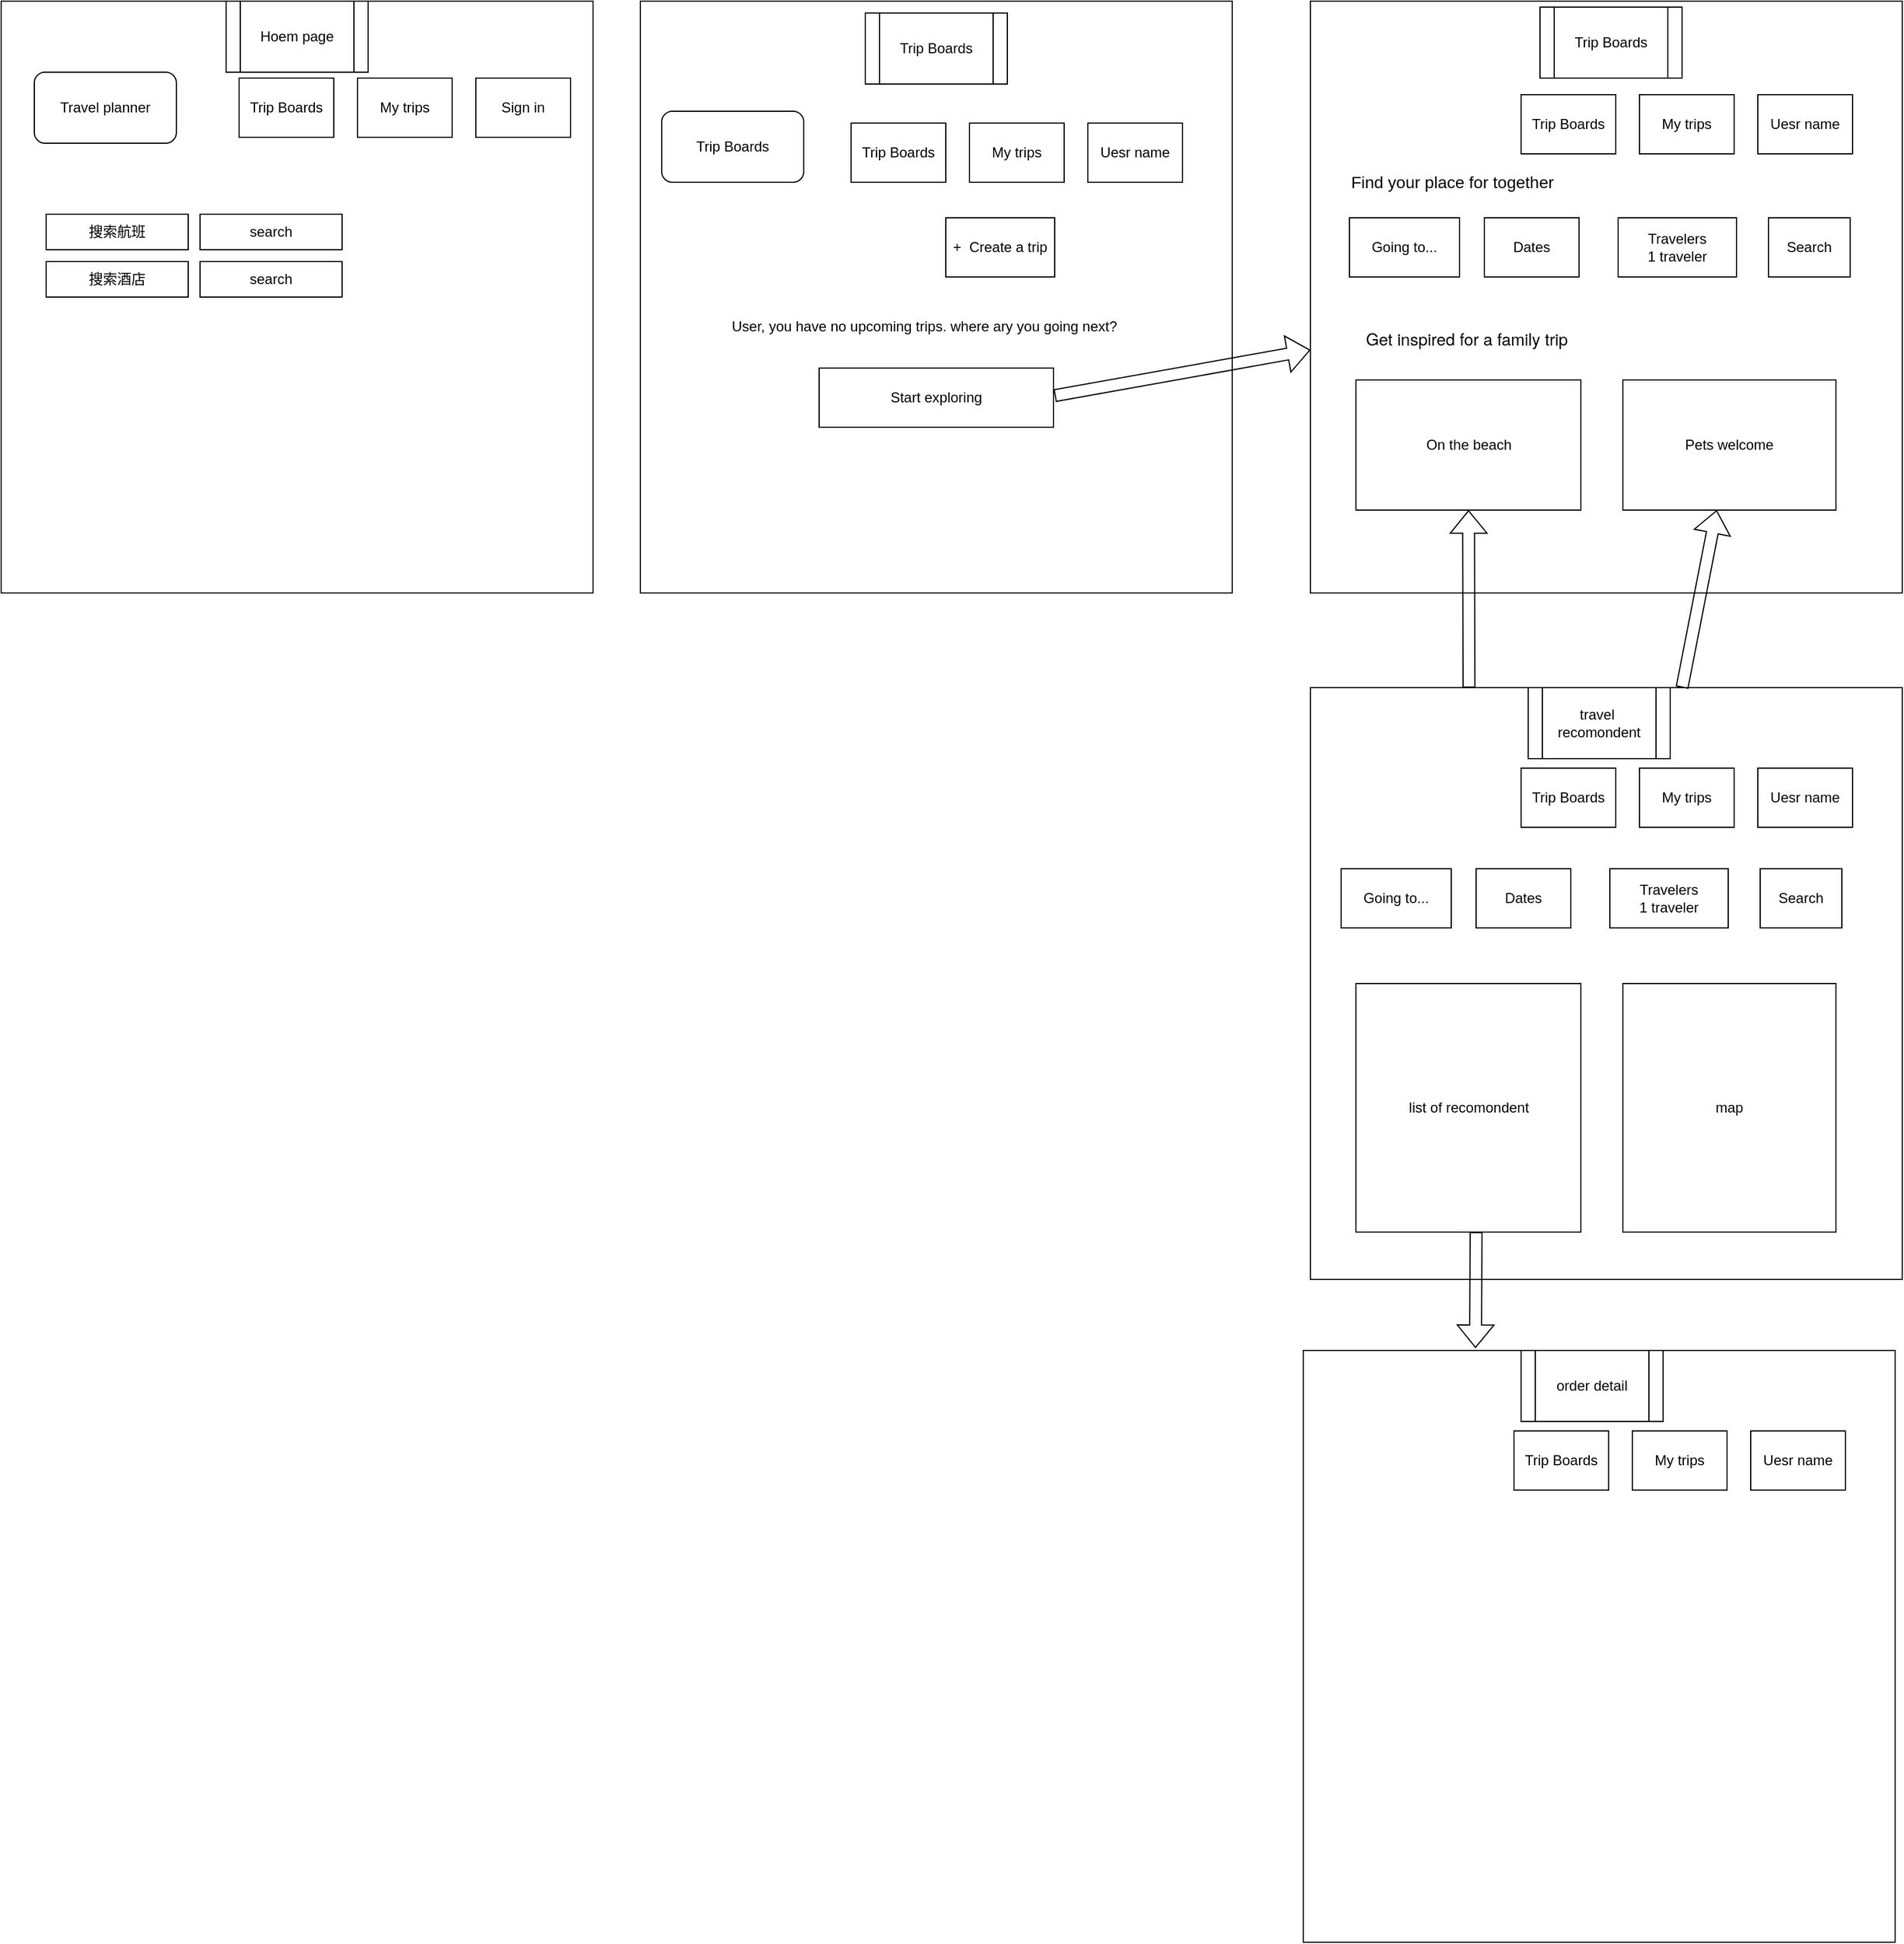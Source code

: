 <mxfile version="21.6.6" type="github">
  <diagram name="Page-1" id="9f46799a-70d6-7492-0946-bef42562c5a5">
    <mxGraphModel dx="2609" dy="789" grid="1" gridSize="10" guides="1" tooltips="1" connect="1" arrows="1" fold="1" page="1" pageScale="1" pageWidth="1100" pageHeight="850" background="none" math="0" shadow="0">
      <root>
        <mxCell id="0" />
        <mxCell id="1" parent="0" />
        <mxCell id="qfoYTjSmPovr-xyfiKrV-1" value="" style="whiteSpace=wrap;html=1;aspect=fixed;" vertex="1" parent="1">
          <mxGeometry x="-1080" y="10" width="500" height="500" as="geometry" />
        </mxCell>
        <mxCell id="qfoYTjSmPovr-xyfiKrV-2" value="Travel planner" style="rounded=1;whiteSpace=wrap;html=1;" vertex="1" parent="1">
          <mxGeometry x="-1052" y="70" width="120" height="60" as="geometry" />
        </mxCell>
        <mxCell id="qfoYTjSmPovr-xyfiKrV-3" value="Sign in" style="rounded=0;whiteSpace=wrap;html=1;" vertex="1" parent="1">
          <mxGeometry x="-679" y="75" width="80" height="50" as="geometry" />
        </mxCell>
        <mxCell id="qfoYTjSmPovr-xyfiKrV-8" value="搜索航班" style="rounded=0;whiteSpace=wrap;html=1;" vertex="1" parent="1">
          <mxGeometry x="-1042" y="190" width="120" height="30" as="geometry" />
        </mxCell>
        <mxCell id="qfoYTjSmPovr-xyfiKrV-10" value="search" style="rounded=0;whiteSpace=wrap;html=1;" vertex="1" parent="1">
          <mxGeometry x="-912" y="190" width="120" height="30" as="geometry" />
        </mxCell>
        <mxCell id="qfoYTjSmPovr-xyfiKrV-11" value="搜索酒店" style="rounded=0;whiteSpace=wrap;html=1;" vertex="1" parent="1">
          <mxGeometry x="-1042" y="230" width="120" height="30" as="geometry" />
        </mxCell>
        <mxCell id="qfoYTjSmPovr-xyfiKrV-12" value="search" style="rounded=0;whiteSpace=wrap;html=1;" vertex="1" parent="1">
          <mxGeometry x="-912" y="230" width="120" height="30" as="geometry" />
        </mxCell>
        <mxCell id="qfoYTjSmPovr-xyfiKrV-13" value="My trips" style="rounded=0;whiteSpace=wrap;html=1;" vertex="1" parent="1">
          <mxGeometry x="-779" y="75" width="80" height="50" as="geometry" />
        </mxCell>
        <mxCell id="qfoYTjSmPovr-xyfiKrV-14" value="Trip Boards" style="rounded=0;whiteSpace=wrap;html=1;" vertex="1" parent="1">
          <mxGeometry x="-879" y="75" width="80" height="50" as="geometry" />
        </mxCell>
        <mxCell id="qfoYTjSmPovr-xyfiKrV-15" value="" style="whiteSpace=wrap;html=1;aspect=fixed;" vertex="1" parent="1">
          <mxGeometry x="-540" y="10" width="500" height="500" as="geometry" />
        </mxCell>
        <mxCell id="qfoYTjSmPovr-xyfiKrV-16" value="Trip Boards" style="rounded=1;whiteSpace=wrap;html=1;" vertex="1" parent="1">
          <mxGeometry x="-522" y="103" width="120" height="60" as="geometry" />
        </mxCell>
        <mxCell id="qfoYTjSmPovr-xyfiKrV-17" value="Uesr name" style="rounded=0;whiteSpace=wrap;html=1;" vertex="1" parent="1">
          <mxGeometry x="-162" y="113" width="80" height="50" as="geometry" />
        </mxCell>
        <mxCell id="qfoYTjSmPovr-xyfiKrV-22" value="My trips" style="rounded=0;whiteSpace=wrap;html=1;" vertex="1" parent="1">
          <mxGeometry x="-262" y="113" width="80" height="50" as="geometry" />
        </mxCell>
        <mxCell id="qfoYTjSmPovr-xyfiKrV-23" value="+&amp;nbsp; Create a trip" style="rounded=0;whiteSpace=wrap;html=1;" vertex="1" parent="1">
          <mxGeometry x="-282" y="193" width="92" height="50" as="geometry" />
        </mxCell>
        <mxCell id="qfoYTjSmPovr-xyfiKrV-24" value="Trip Boards" style="rounded=0;whiteSpace=wrap;html=1;" vertex="1" parent="1">
          <mxGeometry x="-362" y="113" width="80" height="50" as="geometry" />
        </mxCell>
        <mxCell id="qfoYTjSmPovr-xyfiKrV-26" value="Start exploring" style="rounded=0;whiteSpace=wrap;html=1;" vertex="1" parent="1">
          <mxGeometry x="-389" y="320" width="198" height="50" as="geometry" />
        </mxCell>
        <mxCell id="qfoYTjSmPovr-xyfiKrV-27" value="User, you have no upcoming trips. where ary you going next?" style="text;html=1;strokeColor=none;fillColor=none;align=center;verticalAlign=middle;whiteSpace=wrap;rounded=0;" vertex="1" parent="1">
          <mxGeometry x="-500" y="270" width="400" height="30" as="geometry" />
        </mxCell>
        <mxCell id="qfoYTjSmPovr-xyfiKrV-28" value="" style="whiteSpace=wrap;html=1;aspect=fixed;" vertex="1" parent="1">
          <mxGeometry x="26" y="10" width="500" height="500" as="geometry" />
        </mxCell>
        <mxCell id="qfoYTjSmPovr-xyfiKrV-30" value="Uesr name" style="rounded=0;whiteSpace=wrap;html=1;" vertex="1" parent="1">
          <mxGeometry x="404" y="89" width="80" height="50" as="geometry" />
        </mxCell>
        <mxCell id="qfoYTjSmPovr-xyfiKrV-31" value="My trips" style="rounded=0;whiteSpace=wrap;html=1;" vertex="1" parent="1">
          <mxGeometry x="304" y="89" width="80" height="50" as="geometry" />
        </mxCell>
        <mxCell id="qfoYTjSmPovr-xyfiKrV-33" value="Trip Boards" style="rounded=0;whiteSpace=wrap;html=1;" vertex="1" parent="1">
          <mxGeometry x="204" y="89" width="80" height="50" as="geometry" />
        </mxCell>
        <mxCell id="qfoYTjSmPovr-xyfiKrV-34" value="Going to..." style="rounded=0;whiteSpace=wrap;html=1;" vertex="1" parent="1">
          <mxGeometry x="59" y="193" width="93" height="50" as="geometry" />
        </mxCell>
        <mxCell id="qfoYTjSmPovr-xyfiKrV-39" value="" style="shape=flexArrow;endArrow=classic;html=1;rounded=0;" edge="1" parent="1" target="qfoYTjSmPovr-xyfiKrV-28">
          <mxGeometry width="50" height="50" relative="1" as="geometry">
            <mxPoint x="-190" y="343.33" as="sourcePoint" />
            <mxPoint x="-60.0" y="299.997" as="targetPoint" />
          </mxGeometry>
        </mxCell>
        <mxCell id="qfoYTjSmPovr-xyfiKrV-40" value="&lt;font style=&quot;font-size: 14px;&quot;&gt;Find your place for together&amp;nbsp;&lt;/font&gt;" style="text;html=1;strokeColor=none;fillColor=none;align=center;verticalAlign=middle;whiteSpace=wrap;rounded=0;" vertex="1" parent="1">
          <mxGeometry x="30" y="148" width="236" height="30" as="geometry" />
        </mxCell>
        <mxCell id="qfoYTjSmPovr-xyfiKrV-41" value="Dates" style="rounded=0;whiteSpace=wrap;html=1;" vertex="1" parent="1">
          <mxGeometry x="173" y="193" width="80" height="50" as="geometry" />
        </mxCell>
        <mxCell id="qfoYTjSmPovr-xyfiKrV-42" value="Travelers&lt;br&gt;1 traveler" style="rounded=0;whiteSpace=wrap;html=1;" vertex="1" parent="1">
          <mxGeometry x="286" y="193" width="100" height="50" as="geometry" />
        </mxCell>
        <mxCell id="qfoYTjSmPovr-xyfiKrV-43" value="Search" style="rounded=0;whiteSpace=wrap;html=1;" vertex="1" parent="1">
          <mxGeometry x="413" y="193" width="69" height="50" as="geometry" />
        </mxCell>
        <mxCell id="qfoYTjSmPovr-xyfiKrV-44" value="&lt;h2 class=&quot;uitk-heading uitk-heading-3&quot; style=&quot;box-sizing: border-box; margin: 0px; padding: 0px 0.75rem; font-weight: 500; line-height: 2rem; color: rgb(0, 0, 0); font-family: &amp;quot;FreightSansLF Pro&amp;quot;, &amp;quot;Noto Sans JP&amp;quot;, &amp;quot;Noto Sans KR&amp;quot;, &amp;quot;Helvetica Neue&amp;quot;, Helvetica, Arial, &amp;quot;Lucida Grande&amp;quot;, &amp;quot;Segoe UI&amp;quot;, Tahoma, -apple-system, Roboto, sans-serif; font-style: normal; font-variant-ligatures: normal; font-variant-caps: normal; letter-spacing: normal; orphans: 2; text-align: start; text-indent: 0px; text-transform: none; widows: 2; word-spacing: 0px; -webkit-text-stroke-width: 0px; background-color: rgb(255, 255, 255); text-decoration-thickness: initial; text-decoration-style: initial; text-decoration-color: initial;&quot;&gt;&lt;font style=&quot;font-size: 14px;&quot;&gt;Get inspired for a family trip&lt;/font&gt;&lt;/h2&gt;" style="text;whiteSpace=wrap;html=1;" vertex="1" parent="1">
          <mxGeometry x="59" y="270" width="201" height="60" as="geometry" />
        </mxCell>
        <mxCell id="qfoYTjSmPovr-xyfiKrV-45" value="On the beach" style="rounded=0;whiteSpace=wrap;html=1;" vertex="1" parent="1">
          <mxGeometry x="64.5" y="330" width="190" height="110" as="geometry" />
        </mxCell>
        <mxCell id="qfoYTjSmPovr-xyfiKrV-46" value="Pets welcome" style="rounded=0;whiteSpace=wrap;html=1;" vertex="1" parent="1">
          <mxGeometry x="290" y="330" width="180" height="110" as="geometry" />
        </mxCell>
        <mxCell id="qfoYTjSmPovr-xyfiKrV-47" value="" style="whiteSpace=wrap;html=1;aspect=fixed;" vertex="1" parent="1">
          <mxGeometry x="26" y="590" width="500" height="500" as="geometry" />
        </mxCell>
        <mxCell id="qfoYTjSmPovr-xyfiKrV-49" value="Uesr name" style="rounded=0;whiteSpace=wrap;html=1;" vertex="1" parent="1">
          <mxGeometry x="404" y="658" width="80" height="50" as="geometry" />
        </mxCell>
        <mxCell id="qfoYTjSmPovr-xyfiKrV-50" value="My trips" style="rounded=0;whiteSpace=wrap;html=1;" vertex="1" parent="1">
          <mxGeometry x="304" y="658" width="80" height="50" as="geometry" />
        </mxCell>
        <mxCell id="qfoYTjSmPovr-xyfiKrV-51" value="Trip Boards" style="rounded=0;whiteSpace=wrap;html=1;" vertex="1" parent="1">
          <mxGeometry x="204" y="658" width="80" height="50" as="geometry" />
        </mxCell>
        <mxCell id="qfoYTjSmPovr-xyfiKrV-52" value="Going to..." style="rounded=0;whiteSpace=wrap;html=1;" vertex="1" parent="1">
          <mxGeometry x="52" y="743" width="93" height="50" as="geometry" />
        </mxCell>
        <mxCell id="qfoYTjSmPovr-xyfiKrV-54" value="Dates" style="rounded=0;whiteSpace=wrap;html=1;" vertex="1" parent="1">
          <mxGeometry x="166" y="743" width="80" height="50" as="geometry" />
        </mxCell>
        <mxCell id="qfoYTjSmPovr-xyfiKrV-55" value="Travelers&lt;br&gt;1 traveler" style="rounded=0;whiteSpace=wrap;html=1;" vertex="1" parent="1">
          <mxGeometry x="279" y="743" width="100" height="50" as="geometry" />
        </mxCell>
        <mxCell id="qfoYTjSmPovr-xyfiKrV-56" value="Search" style="rounded=0;whiteSpace=wrap;html=1;" vertex="1" parent="1">
          <mxGeometry x="406" y="743" width="69" height="50" as="geometry" />
        </mxCell>
        <mxCell id="qfoYTjSmPovr-xyfiKrV-58" value="list of recomondent" style="rounded=0;whiteSpace=wrap;html=1;" vertex="1" parent="1">
          <mxGeometry x="64.5" y="840" width="190" height="210" as="geometry" />
        </mxCell>
        <mxCell id="qfoYTjSmPovr-xyfiKrV-59" value="map" style="rounded=0;whiteSpace=wrap;html=1;" vertex="1" parent="1">
          <mxGeometry x="290" y="840" width="180" height="210" as="geometry" />
        </mxCell>
        <mxCell id="qfoYTjSmPovr-xyfiKrV-62" value="" style="shape=flexArrow;endArrow=classic;html=1;rounded=0;" edge="1" parent="1" target="qfoYTjSmPovr-xyfiKrV-45">
          <mxGeometry width="50" height="50" relative="1" as="geometry">
            <mxPoint x="160" y="590" as="sourcePoint" />
            <mxPoint x="210" y="540" as="targetPoint" />
          </mxGeometry>
        </mxCell>
        <mxCell id="qfoYTjSmPovr-xyfiKrV-63" value="" style="shape=flexArrow;endArrow=classic;html=1;rounded=0;" edge="1" parent="1" target="qfoYTjSmPovr-xyfiKrV-46">
          <mxGeometry width="50" height="50" relative="1" as="geometry">
            <mxPoint x="340" y="590" as="sourcePoint" />
            <mxPoint x="390" y="540" as="targetPoint" />
          </mxGeometry>
        </mxCell>
        <mxCell id="qfoYTjSmPovr-xyfiKrV-64" value="Hoem page" style="shape=process;whiteSpace=wrap;html=1;backgroundOutline=1;" vertex="1" parent="1">
          <mxGeometry x="-890" y="10" width="120" height="60" as="geometry" />
        </mxCell>
        <mxCell id="qfoYTjSmPovr-xyfiKrV-65" value="Trip Boards" style="shape=process;whiteSpace=wrap;html=1;backgroundOutline=1;" vertex="1" parent="1">
          <mxGeometry x="-350" y="20" width="120" height="60" as="geometry" />
        </mxCell>
        <mxCell id="qfoYTjSmPovr-xyfiKrV-66" value="Trip Boards" style="shape=process;whiteSpace=wrap;html=1;backgroundOutline=1;" vertex="1" parent="1">
          <mxGeometry x="220" y="15" width="120" height="60" as="geometry" />
        </mxCell>
        <mxCell id="qfoYTjSmPovr-xyfiKrV-67" value="travel&amp;nbsp; recomondent" style="shape=process;whiteSpace=wrap;html=1;backgroundOutline=1;" vertex="1" parent="1">
          <mxGeometry x="210" y="590" width="120" height="60" as="geometry" />
        </mxCell>
        <mxCell id="qfoYTjSmPovr-xyfiKrV-68" value="" style="whiteSpace=wrap;html=1;aspect=fixed;" vertex="1" parent="1">
          <mxGeometry x="20" y="1150" width="500" height="500" as="geometry" />
        </mxCell>
        <mxCell id="qfoYTjSmPovr-xyfiKrV-69" value="Uesr name" style="rounded=0;whiteSpace=wrap;html=1;" vertex="1" parent="1">
          <mxGeometry x="398" y="1218" width="80" height="50" as="geometry" />
        </mxCell>
        <mxCell id="qfoYTjSmPovr-xyfiKrV-70" value="My trips" style="rounded=0;whiteSpace=wrap;html=1;" vertex="1" parent="1">
          <mxGeometry x="298" y="1218" width="80" height="50" as="geometry" />
        </mxCell>
        <mxCell id="qfoYTjSmPovr-xyfiKrV-71" value="Trip Boards" style="rounded=0;whiteSpace=wrap;html=1;" vertex="1" parent="1">
          <mxGeometry x="198" y="1218" width="80" height="50" as="geometry" />
        </mxCell>
        <mxCell id="qfoYTjSmPovr-xyfiKrV-78" value="order detail" style="shape=process;whiteSpace=wrap;html=1;backgroundOutline=1;" vertex="1" parent="1">
          <mxGeometry x="204" y="1150" width="120" height="60" as="geometry" />
        </mxCell>
        <mxCell id="qfoYTjSmPovr-xyfiKrV-79" value="" style="shape=flexArrow;endArrow=classic;html=1;rounded=0;entryX=0.291;entryY=-0.004;entryDx=0;entryDy=0;entryPerimeter=0;" edge="1" parent="1" target="qfoYTjSmPovr-xyfiKrV-68">
          <mxGeometry width="50" height="50" relative="1" as="geometry">
            <mxPoint x="166" y="1050" as="sourcePoint" />
            <mxPoint x="166" y="1130" as="targetPoint" />
          </mxGeometry>
        </mxCell>
      </root>
    </mxGraphModel>
  </diagram>
</mxfile>
